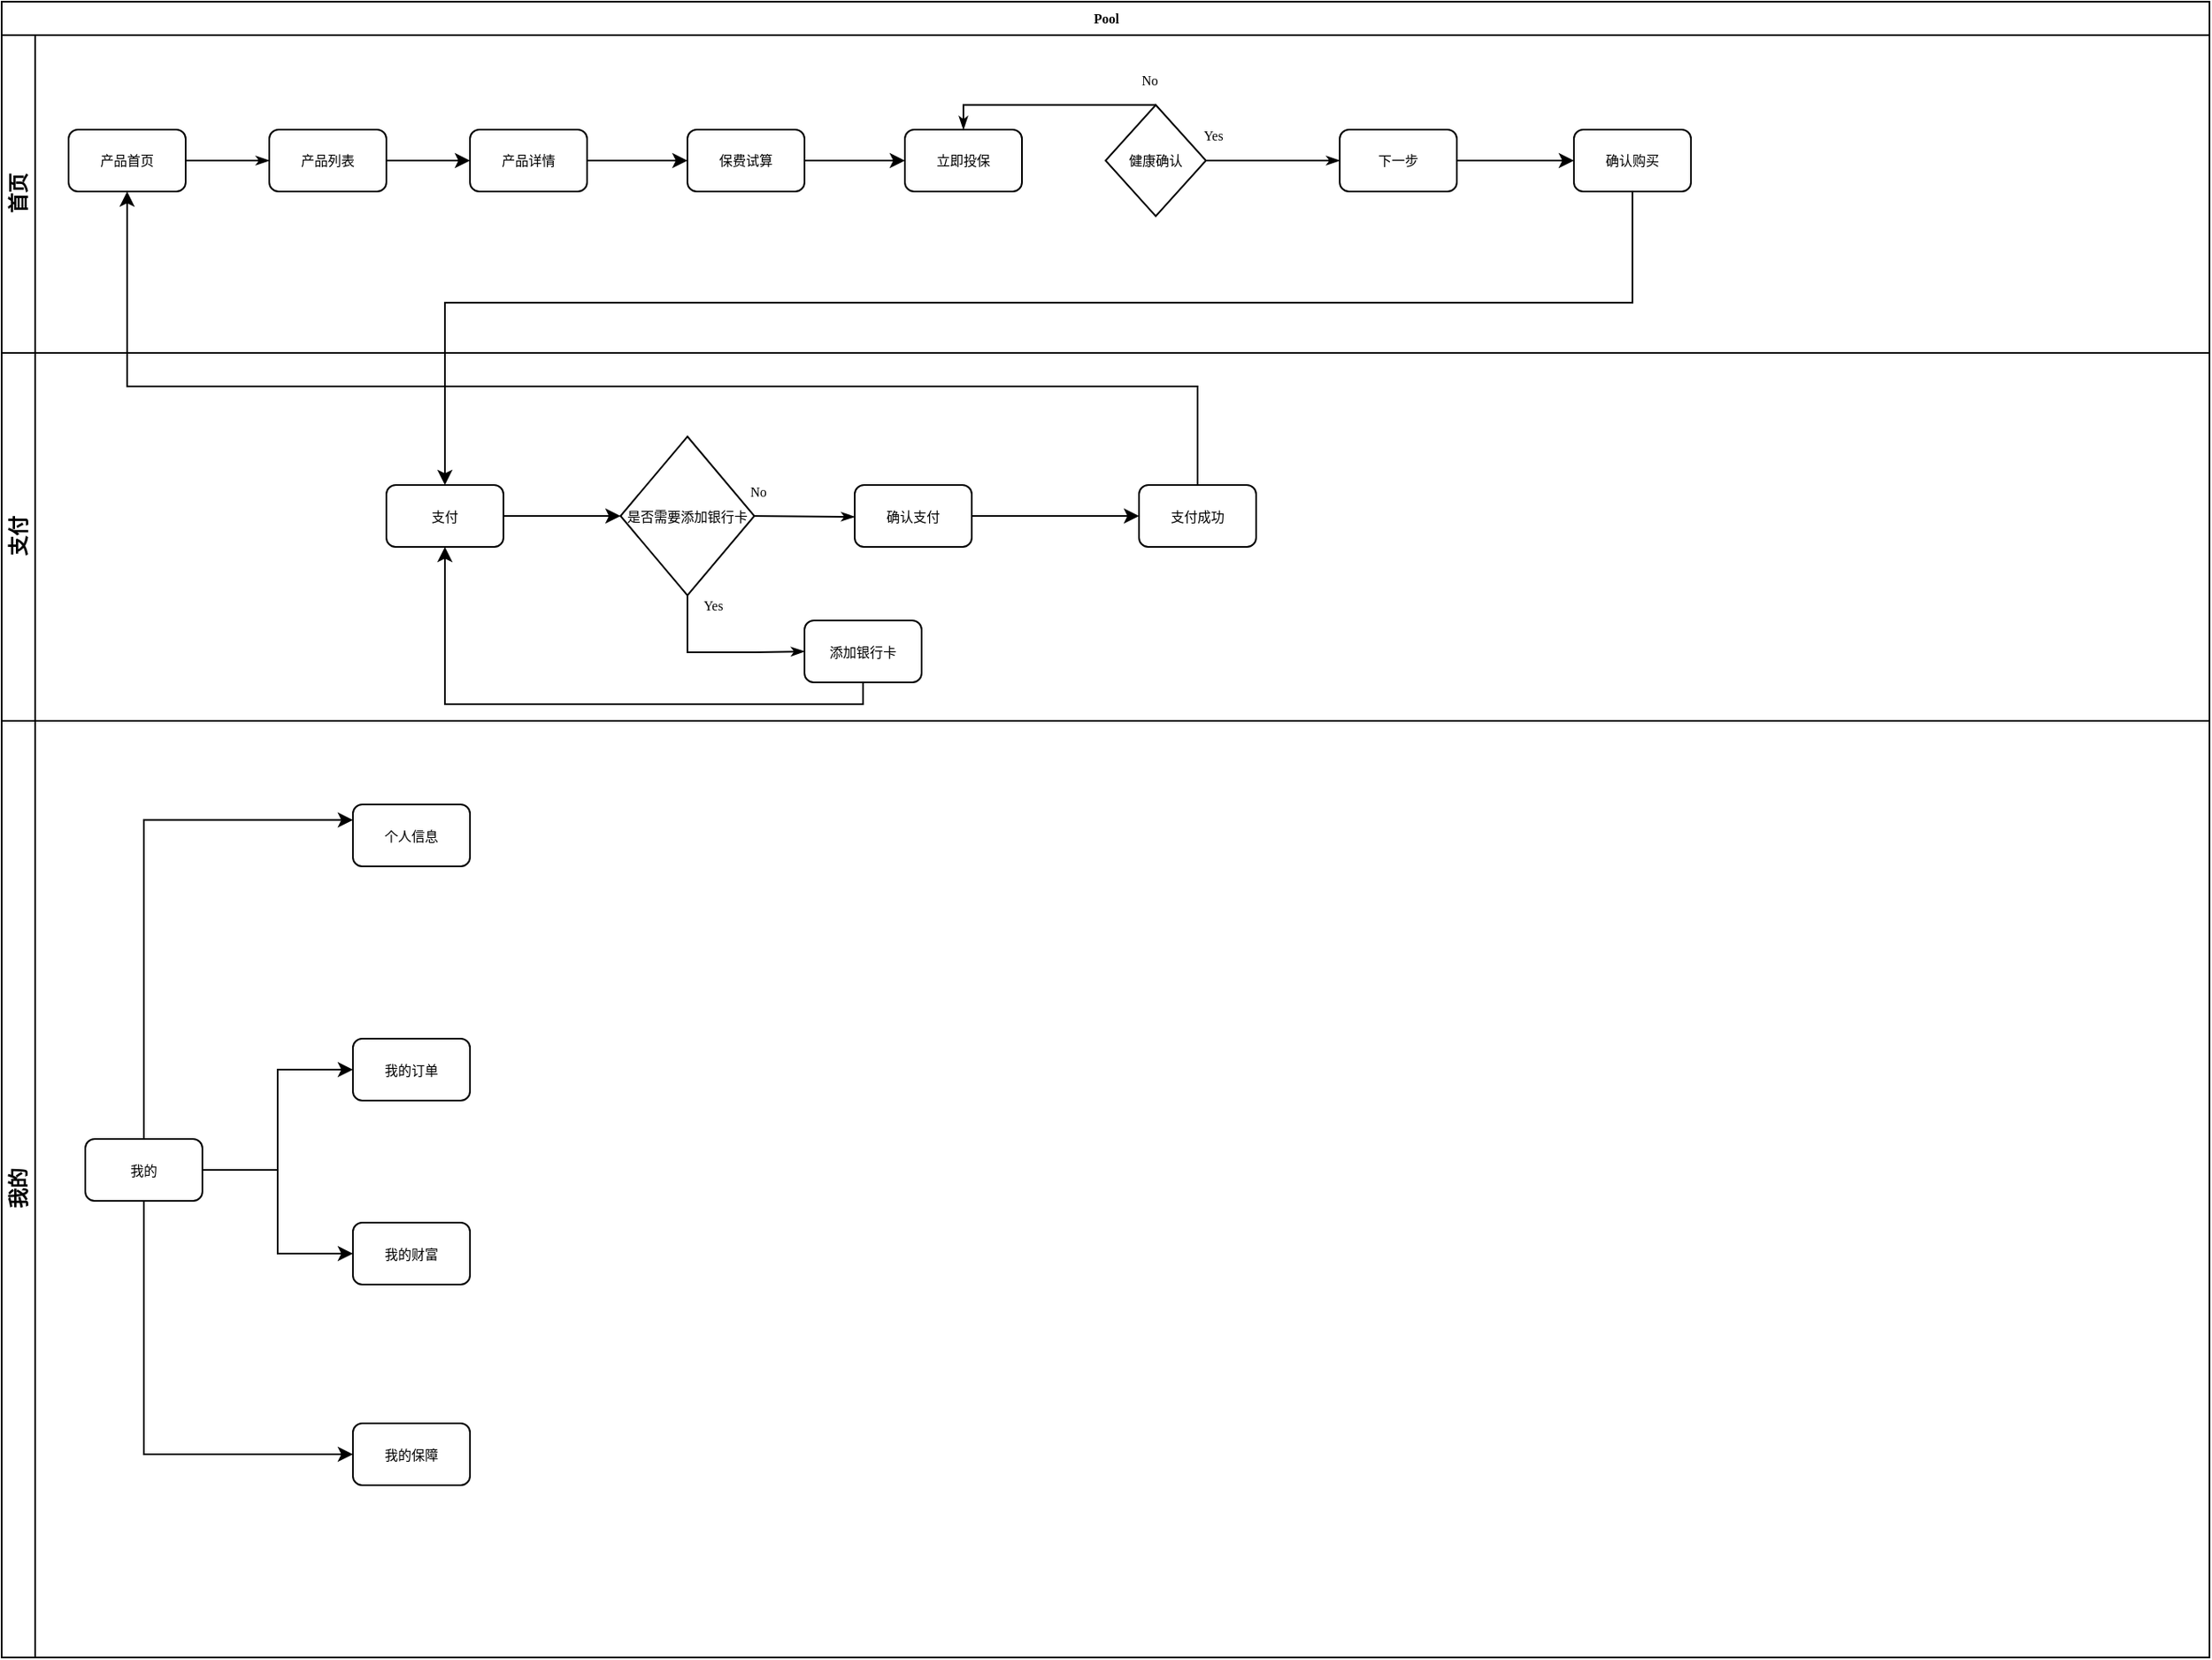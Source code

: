 <mxfile version="12.6.7" type="github"><diagram name="Page-1" id="c7488fd3-1785-93aa-aadb-54a6760d102a"><mxGraphModel dx="1024" dy="565" grid="1" gridSize="10" guides="1" tooltips="1" connect="1" arrows="1" fold="1" page="1" pageScale="1" pageWidth="1100" pageHeight="850" background="#ffffff" math="0" shadow="0"><root><mxCell id="0"/><mxCell id="1" parent="0"/><mxCell id="2b4e8129b02d487f-1" value="Pool" style="swimlane;html=1;childLayout=stackLayout;horizontal=1;startSize=20;horizontalStack=0;rounded=0;shadow=0;labelBackgroundColor=none;strokeWidth=1;fontFamily=Verdana;fontSize=8;align=center;" parent="1" vertex="1"><mxGeometry x="150" y="70" width="1320" height="990" as="geometry"/></mxCell><mxCell id="2b4e8129b02d487f-2" value="首页" style="swimlane;html=1;startSize=20;horizontal=0;" parent="2b4e8129b02d487f-1" vertex="1"><mxGeometry y="20" width="1320" height="190" as="geometry"/></mxCell><mxCell id="2b4e8129b02d487f-6" value="产品首页" style="rounded=1;whiteSpace=wrap;html=1;shadow=0;labelBackgroundColor=none;strokeWidth=1;fontFamily=Verdana;fontSize=8;align=center;" parent="2b4e8129b02d487f-2" vertex="1"><mxGeometry x="40" y="56.5" width="70" height="37" as="geometry"/></mxCell><mxCell id="fUaJSwMi3uiCCNYkzPG9-8" style="edgeStyle=orthogonalEdgeStyle;rounded=0;orthogonalLoop=1;jettySize=auto;html=1;entryX=0;entryY=0.5;entryDx=0;entryDy=0;" edge="1" parent="2b4e8129b02d487f-2" source="2b4e8129b02d487f-7" target="fUaJSwMi3uiCCNYkzPG9-3"><mxGeometry relative="1" as="geometry"/></mxCell><mxCell id="2b4e8129b02d487f-7" value="产品列表" style="rounded=1;whiteSpace=wrap;html=1;shadow=0;labelBackgroundColor=none;strokeWidth=1;fontFamily=Verdana;fontSize=8;align=center;" parent="2b4e8129b02d487f-2" vertex="1"><mxGeometry x="160" y="56.5" width="70" height="37" as="geometry"/></mxCell><mxCell id="fUaJSwMi3uiCCNYkzPG9-14" style="edgeStyle=orthogonalEdgeStyle;rounded=0;orthogonalLoop=1;jettySize=auto;html=1;" edge="1" parent="2b4e8129b02d487f-2" source="fUaJSwMi3uiCCNYkzPG9-1" target="fUaJSwMi3uiCCNYkzPG9-13"><mxGeometry relative="1" as="geometry"/></mxCell><mxCell id="fUaJSwMi3uiCCNYkzPG9-1" value="保费试算" style="rounded=1;whiteSpace=wrap;html=1;shadow=0;labelBackgroundColor=none;strokeWidth=1;fontFamily=Verdana;fontSize=8;align=center;" vertex="1" parent="2b4e8129b02d487f-2"><mxGeometry x="410" y="56.5" width="70" height="37" as="geometry"/></mxCell><mxCell id="2b4e8129b02d487f-24" style="edgeStyle=orthogonalEdgeStyle;rounded=0;html=1;labelBackgroundColor=none;startArrow=none;startFill=0;startSize=5;endArrow=classicThin;endFill=1;endSize=5;jettySize=auto;orthogonalLoop=1;strokeWidth=1;fontFamily=Verdana;fontSize=8;entryX=0;entryY=0.5;entryDx=0;entryDy=0;" parent="2b4e8129b02d487f-2" source="2b4e8129b02d487f-6" target="2b4e8129b02d487f-7" edge="1"><mxGeometry relative="1" as="geometry"/></mxCell><mxCell id="fUaJSwMi3uiCCNYkzPG9-9" style="edgeStyle=orthogonalEdgeStyle;rounded=0;orthogonalLoop=1;jettySize=auto;html=1;" edge="1" parent="2b4e8129b02d487f-2" source="fUaJSwMi3uiCCNYkzPG9-3" target="fUaJSwMi3uiCCNYkzPG9-1"><mxGeometry relative="1" as="geometry"/></mxCell><mxCell id="fUaJSwMi3uiCCNYkzPG9-3" value="产品详情" style="rounded=1;whiteSpace=wrap;html=1;shadow=0;labelBackgroundColor=none;strokeWidth=1;fontFamily=Verdana;fontSize=8;align=center;" vertex="1" parent="2b4e8129b02d487f-2"><mxGeometry x="280" y="56.5" width="70" height="37" as="geometry"/></mxCell><mxCell id="fUaJSwMi3uiCCNYkzPG9-13" value="立即投保" style="rounded=1;whiteSpace=wrap;html=1;shadow=0;labelBackgroundColor=none;strokeWidth=1;fontFamily=Verdana;fontSize=8;align=center;" vertex="1" parent="2b4e8129b02d487f-2"><mxGeometry x="540" y="56.5" width="70" height="37" as="geometry"/></mxCell><mxCell id="fUaJSwMi3uiCCNYkzPG9-23" style="edgeStyle=orthogonalEdgeStyle;rounded=0;orthogonalLoop=1;jettySize=auto;html=1;" edge="1" parent="2b4e8129b02d487f-2" source="fUaJSwMi3uiCCNYkzPG9-15" target="fUaJSwMi3uiCCNYkzPG9-22"><mxGeometry relative="1" as="geometry"/></mxCell><mxCell id="fUaJSwMi3uiCCNYkzPG9-15" value="下一步" style="rounded=1;whiteSpace=wrap;html=1;shadow=0;labelBackgroundColor=none;strokeWidth=1;fontFamily=Verdana;fontSize=8;align=center;" vertex="1" parent="2b4e8129b02d487f-2"><mxGeometry x="800" y="56.5" width="70" height="37" as="geometry"/></mxCell><mxCell id="fUaJSwMi3uiCCNYkzPG9-16" value="健康确认" style="strokeWidth=1;html=1;shape=mxgraph.flowchart.decision;whiteSpace=wrap;rounded=1;shadow=0;labelBackgroundColor=none;fontFamily=Verdana;fontSize=8;align=center;" vertex="1" parent="2b4e8129b02d487f-2"><mxGeometry x="660" y="41.75" width="60" height="66.5" as="geometry"/></mxCell><mxCell id="fUaJSwMi3uiCCNYkzPG9-19" value="No" style="edgeStyle=orthogonalEdgeStyle;rounded=0;html=1;labelBackgroundColor=none;startArrow=none;startFill=0;startSize=5;endArrow=classicThin;endFill=1;endSize=5;jettySize=auto;orthogonalLoop=1;strokeWidth=1;fontFamily=Verdana;fontSize=8;exitX=0.5;exitY=0;exitDx=0;exitDy=0;exitPerimeter=0;entryX=0.5;entryY=0;entryDx=0;entryDy=0;" edge="1" parent="2b4e8129b02d487f-2" source="fUaJSwMi3uiCCNYkzPG9-16" target="fUaJSwMi3uiCCNYkzPG9-13"><mxGeometry x="-0.936" y="-15" relative="1" as="geometry"><mxPoint as="offset"/><mxPoint x="635" y="83.5" as="sourcePoint"/><mxPoint x="530" y="30" as="targetPoint"/><Array as="points"><mxPoint x="575" y="42"/></Array></mxGeometry></mxCell><mxCell id="fUaJSwMi3uiCCNYkzPG9-20" value="Yes" style="edgeStyle=orthogonalEdgeStyle;rounded=0;html=1;labelBackgroundColor=none;startArrow=none;startFill=0;startSize=5;endArrow=classicThin;endFill=1;endSize=5;jettySize=auto;orthogonalLoop=1;strokeWidth=1;fontFamily=Verdana;fontSize=8;exitX=1;exitY=0.5;exitDx=0;exitDy=0;exitPerimeter=0;" edge="1" parent="2b4e8129b02d487f-2" source="fUaJSwMi3uiCCNYkzPG9-16" target="fUaJSwMi3uiCCNYkzPG9-15"><mxGeometry x="-0.895" y="15" relative="1" as="geometry"><mxPoint as="offset"/><mxPoint x="650" y="150.0" as="sourcePoint"/><mxPoint x="650" y="343.5" as="targetPoint"/></mxGeometry></mxCell><mxCell id="fUaJSwMi3uiCCNYkzPG9-22" value="确认购买" style="rounded=1;whiteSpace=wrap;html=1;shadow=0;labelBackgroundColor=none;strokeWidth=1;fontFamily=Verdana;fontSize=8;align=center;" vertex="1" parent="2b4e8129b02d487f-2"><mxGeometry x="940" y="56.5" width="70" height="37" as="geometry"/></mxCell><mxCell id="2b4e8129b02d487f-3" value="支付" style="swimlane;html=1;startSize=20;horizontal=0;" parent="2b4e8129b02d487f-1" vertex="1"><mxGeometry y="210" width="1320" height="220" as="geometry"/></mxCell><mxCell id="fUaJSwMi3uiCCNYkzPG9-26" style="edgeStyle=orthogonalEdgeStyle;rounded=0;orthogonalLoop=1;jettySize=auto;html=1;" edge="1" parent="2b4e8129b02d487f-3" source="fUaJSwMi3uiCCNYkzPG9-24" target="fUaJSwMi3uiCCNYkzPG9-25"><mxGeometry relative="1" as="geometry"/></mxCell><mxCell id="fUaJSwMi3uiCCNYkzPG9-24" value="支付" style="rounded=1;whiteSpace=wrap;html=1;shadow=0;labelBackgroundColor=none;strokeWidth=1;fontFamily=Verdana;fontSize=8;align=center;" vertex="1" parent="2b4e8129b02d487f-3"><mxGeometry x="230" y="79" width="70" height="37" as="geometry"/></mxCell><mxCell id="fUaJSwMi3uiCCNYkzPG9-25" value="是否需要添加银行卡" style="strokeWidth=1;html=1;shape=mxgraph.flowchart.decision;whiteSpace=wrap;rounded=1;shadow=0;labelBackgroundColor=none;fontFamily=Verdana;fontSize=8;align=center;" vertex="1" parent="2b4e8129b02d487f-3"><mxGeometry x="370" y="50" width="80" height="95" as="geometry"/></mxCell><mxCell id="fUaJSwMi3uiCCNYkzPG9-27" value="No" style="edgeStyle=orthogonalEdgeStyle;rounded=0;html=1;labelBackgroundColor=none;startArrow=none;startFill=0;startSize=5;endArrow=classicThin;endFill=1;endSize=5;jettySize=auto;orthogonalLoop=1;strokeWidth=1;fontFamily=Verdana;fontSize=8;exitX=1;exitY=0.5;exitDx=0;exitDy=0;exitPerimeter=0;" edge="1" parent="2b4e8129b02d487f-3" source="fUaJSwMi3uiCCNYkzPG9-25"><mxGeometry x="-0.953" y="15" relative="1" as="geometry"><Array as="points"><mxPoint x="510" y="98"/></Array><mxPoint as="offset"/><mxPoint x="680" y="196.75" as="sourcePoint"/><mxPoint x="510" y="98" as="targetPoint"/></mxGeometry></mxCell><mxCell id="fUaJSwMi3uiCCNYkzPG9-30" style="edgeStyle=orthogonalEdgeStyle;rounded=0;orthogonalLoop=1;jettySize=auto;html=1;entryX=0;entryY=0.5;entryDx=0;entryDy=0;" edge="1" parent="2b4e8129b02d487f-3" source="fUaJSwMi3uiCCNYkzPG9-28" target="fUaJSwMi3uiCCNYkzPG9-29"><mxGeometry relative="1" as="geometry"/></mxCell><mxCell id="fUaJSwMi3uiCCNYkzPG9-28" value="确认支付" style="rounded=1;whiteSpace=wrap;html=1;shadow=0;labelBackgroundColor=none;strokeWidth=1;fontFamily=Verdana;fontSize=8;align=center;" vertex="1" parent="2b4e8129b02d487f-3"><mxGeometry x="510" y="79" width="70" height="37" as="geometry"/></mxCell><mxCell id="fUaJSwMi3uiCCNYkzPG9-29" value="支付成功" style="rounded=1;whiteSpace=wrap;html=1;shadow=0;labelBackgroundColor=none;strokeWidth=1;fontFamily=Verdana;fontSize=8;align=center;" vertex="1" parent="2b4e8129b02d487f-3"><mxGeometry x="680" y="79" width="70" height="37" as="geometry"/></mxCell><mxCell id="fUaJSwMi3uiCCNYkzPG9-33" value="Yes" style="edgeStyle=orthogonalEdgeStyle;rounded=0;html=1;labelBackgroundColor=none;startArrow=none;startFill=0;startSize=5;endArrow=classicThin;endFill=1;endSize=5;jettySize=auto;orthogonalLoop=1;strokeWidth=1;fontFamily=Verdana;fontSize=8;exitX=0.5;exitY=1;exitDx=0;exitDy=0;exitPerimeter=0;entryX=0;entryY=0.5;entryDx=0;entryDy=0;" edge="1" parent="2b4e8129b02d487f-3" source="fUaJSwMi3uiCCNYkzPG9-25" target="fUaJSwMi3uiCCNYkzPG9-34"><mxGeometry x="-0.895" y="15" relative="1" as="geometry"><mxPoint as="offset"/><mxPoint x="430" y="170" as="sourcePoint"/><mxPoint x="460" y="173" as="targetPoint"/><Array as="points"><mxPoint x="410" y="179"/><mxPoint x="450" y="179"/></Array></mxGeometry></mxCell><mxCell id="fUaJSwMi3uiCCNYkzPG9-35" style="edgeStyle=orthogonalEdgeStyle;rounded=0;orthogonalLoop=1;jettySize=auto;html=1;entryX=0.5;entryY=1;entryDx=0;entryDy=0;" edge="1" parent="2b4e8129b02d487f-3" source="fUaJSwMi3uiCCNYkzPG9-34" target="fUaJSwMi3uiCCNYkzPG9-24"><mxGeometry relative="1" as="geometry"><Array as="points"><mxPoint x="515" y="210"/><mxPoint x="265" y="210"/></Array></mxGeometry></mxCell><mxCell id="fUaJSwMi3uiCCNYkzPG9-34" value="添加银行卡" style="rounded=1;whiteSpace=wrap;html=1;shadow=0;labelBackgroundColor=none;strokeWidth=1;fontFamily=Verdana;fontSize=8;align=center;" vertex="1" parent="2b4e8129b02d487f-3"><mxGeometry x="480" y="160" width="70" height="37" as="geometry"/></mxCell><mxCell id="fUaJSwMi3uiCCNYkzPG9-31" style="edgeStyle=orthogonalEdgeStyle;rounded=0;orthogonalLoop=1;jettySize=auto;html=1;" edge="1" parent="2b4e8129b02d487f-1" source="fUaJSwMi3uiCCNYkzPG9-29" target="2b4e8129b02d487f-6"><mxGeometry relative="1" as="geometry"><Array as="points"><mxPoint x="715" y="230"/><mxPoint x="75" y="230"/></Array></mxGeometry></mxCell><mxCell id="fUaJSwMi3uiCCNYkzPG9-32" style="edgeStyle=orthogonalEdgeStyle;rounded=0;orthogonalLoop=1;jettySize=auto;html=1;" edge="1" parent="2b4e8129b02d487f-1" source="fUaJSwMi3uiCCNYkzPG9-22" target="fUaJSwMi3uiCCNYkzPG9-24"><mxGeometry relative="1" as="geometry"><Array as="points"><mxPoint x="975" y="180"/><mxPoint x="265" y="180"/></Array></mxGeometry></mxCell><mxCell id="2b4e8129b02d487f-4" value="我的" style="swimlane;html=1;startSize=20;horizontal=0;" parent="2b4e8129b02d487f-1" vertex="1"><mxGeometry y="430" width="1320" height="560" as="geometry"/></mxCell><mxCell id="2b4e8129b02d487f-32" value="No" style="edgeStyle=orthogonalEdgeStyle;rounded=0;html=1;labelBackgroundColor=none;startArrow=none;startFill=0;startSize=5;endArrow=classicThin;endFill=1;endSize=5;jettySize=auto;orthogonalLoop=1;strokeWidth=1;fontFamily=Verdana;fontSize=8" parent="2b4e8129b02d487f-4" target="2b4e8129b02d487f-12" edge="1"><mxGeometry x="-0.953" y="15" relative="1" as="geometry"><Array as="points"><mxPoint x="345" y="10"/><mxPoint x="155" y="10"/></Array><mxPoint as="offset"/><mxPoint x="345" y="183.5" as="sourcePoint"/></mxGeometry></mxCell><mxCell id="fUaJSwMi3uiCCNYkzPG9-45" style="edgeStyle=orthogonalEdgeStyle;rounded=0;orthogonalLoop=1;jettySize=auto;html=1;entryX=0;entryY=0.25;entryDx=0;entryDy=0;" edge="1" parent="2b4e8129b02d487f-4" source="fUaJSwMi3uiCCNYkzPG9-36" target="fUaJSwMi3uiCCNYkzPG9-37"><mxGeometry relative="1" as="geometry"><Array as="points"><mxPoint x="85" y="59"/></Array></mxGeometry></mxCell><mxCell id="fUaJSwMi3uiCCNYkzPG9-46" style="edgeStyle=orthogonalEdgeStyle;rounded=0;orthogonalLoop=1;jettySize=auto;html=1;entryX=0;entryY=0.5;entryDx=0;entryDy=0;" edge="1" parent="2b4e8129b02d487f-4" source="fUaJSwMi3uiCCNYkzPG9-36" target="fUaJSwMi3uiCCNYkzPG9-42"><mxGeometry relative="1" as="geometry"/></mxCell><mxCell id="fUaJSwMi3uiCCNYkzPG9-47" style="edgeStyle=orthogonalEdgeStyle;rounded=0;orthogonalLoop=1;jettySize=auto;html=1;entryX=0;entryY=0.5;entryDx=0;entryDy=0;" edge="1" parent="2b4e8129b02d487f-4" source="fUaJSwMi3uiCCNYkzPG9-36" target="fUaJSwMi3uiCCNYkzPG9-43"><mxGeometry relative="1" as="geometry"/></mxCell><mxCell id="fUaJSwMi3uiCCNYkzPG9-48" style="edgeStyle=orthogonalEdgeStyle;rounded=0;orthogonalLoop=1;jettySize=auto;html=1;entryX=0;entryY=0.5;entryDx=0;entryDy=0;" edge="1" parent="2b4e8129b02d487f-4" source="fUaJSwMi3uiCCNYkzPG9-36" target="fUaJSwMi3uiCCNYkzPG9-44"><mxGeometry relative="1" as="geometry"><Array as="points"><mxPoint x="85" y="439"/></Array></mxGeometry></mxCell><mxCell id="fUaJSwMi3uiCCNYkzPG9-36" value="我的" style="rounded=1;whiteSpace=wrap;html=1;shadow=0;labelBackgroundColor=none;strokeWidth=1;fontFamily=Verdana;fontSize=8;align=center;" vertex="1" parent="2b4e8129b02d487f-4"><mxGeometry x="50" y="250" width="70" height="37" as="geometry"/></mxCell><mxCell id="fUaJSwMi3uiCCNYkzPG9-37" value="个人信息" style="rounded=1;whiteSpace=wrap;html=1;shadow=0;labelBackgroundColor=none;strokeWidth=1;fontFamily=Verdana;fontSize=8;align=center;" vertex="1" parent="2b4e8129b02d487f-4"><mxGeometry x="210" y="50" width="70" height="37" as="geometry"/></mxCell><mxCell id="fUaJSwMi3uiCCNYkzPG9-42" value="我的订单" style="rounded=1;whiteSpace=wrap;html=1;shadow=0;labelBackgroundColor=none;strokeWidth=1;fontFamily=Verdana;fontSize=8;align=center;" vertex="1" parent="2b4e8129b02d487f-4"><mxGeometry x="210" y="190" width="70" height="37" as="geometry"/></mxCell><mxCell id="fUaJSwMi3uiCCNYkzPG9-43" value="我的财富" style="rounded=1;whiteSpace=wrap;html=1;shadow=0;labelBackgroundColor=none;strokeWidth=1;fontFamily=Verdana;fontSize=8;align=center;" vertex="1" parent="2b4e8129b02d487f-4"><mxGeometry x="210" y="300" width="70" height="37" as="geometry"/></mxCell><mxCell id="fUaJSwMi3uiCCNYkzPG9-44" value="我的保障" style="rounded=1;whiteSpace=wrap;html=1;shadow=0;labelBackgroundColor=none;strokeWidth=1;fontFamily=Verdana;fontSize=8;align=center;" vertex="1" parent="2b4e8129b02d487f-4"><mxGeometry x="210" y="420" width="70" height="37" as="geometry"/></mxCell></root></mxGraphModel></diagram></mxfile>
